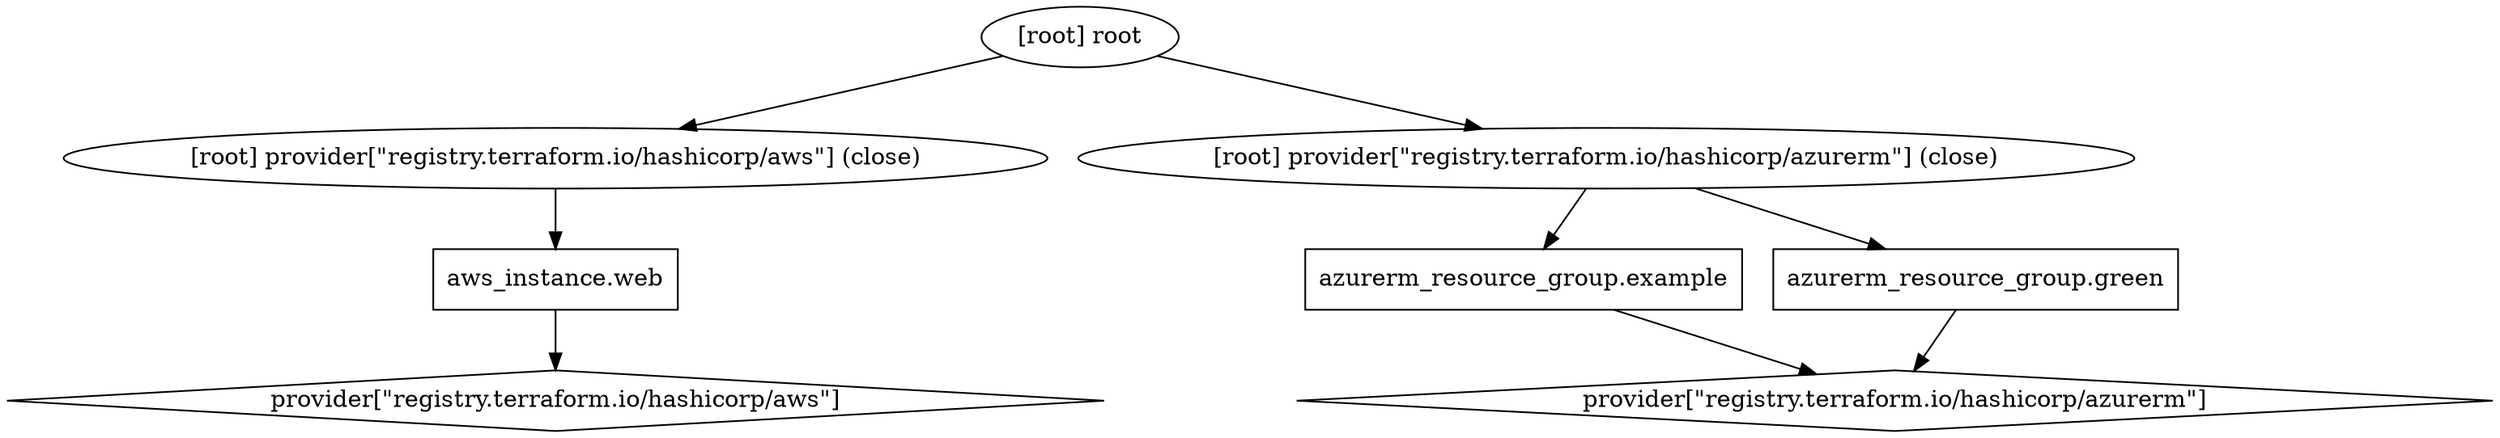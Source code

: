 digraph {
	compound = "true"
	newrank = "true"
	subgraph "root" {
		"[root] aws_instance.web (expand)" [label = "aws_instance.web", shape = "box"]
		"[root] azurerm_resource_group.example (expand)" [label = "azurerm_resource_group.example", shape = "box"]
		"[root] azurerm_resource_group.green (expand)" [label = "azurerm_resource_group.green", shape = "box"]
		"[root] provider[\"registry.terraform.io/hashicorp/aws\"]" [label = "provider[\"registry.terraform.io/hashicorp/aws\"]", shape = "diamond"]
		"[root] provider[\"registry.terraform.io/hashicorp/azurerm\"]" [label = "provider[\"registry.terraform.io/hashicorp/azurerm\"]", shape = "diamond"]
		"[root] aws_instance.web (expand)" -> "[root] provider[\"registry.terraform.io/hashicorp/aws\"]"
		"[root] azurerm_resource_group.example (expand)" -> "[root] provider[\"registry.terraform.io/hashicorp/azurerm\"]"
		"[root] azurerm_resource_group.green (expand)" -> "[root] provider[\"registry.terraform.io/hashicorp/azurerm\"]"
		"[root] provider[\"registry.terraform.io/hashicorp/aws\"] (close)" -> "[root] aws_instance.web (expand)"
		"[root] provider[\"registry.terraform.io/hashicorp/azurerm\"] (close)" -> "[root] azurerm_resource_group.example (expand)"
		"[root] provider[\"registry.terraform.io/hashicorp/azurerm\"] (close)" -> "[root] azurerm_resource_group.green (expand)"
		"[root] root" -> "[root] provider[\"registry.terraform.io/hashicorp/aws\"] (close)"
		"[root] root" -> "[root] provider[\"registry.terraform.io/hashicorp/azurerm\"] (close)"
	}
}


